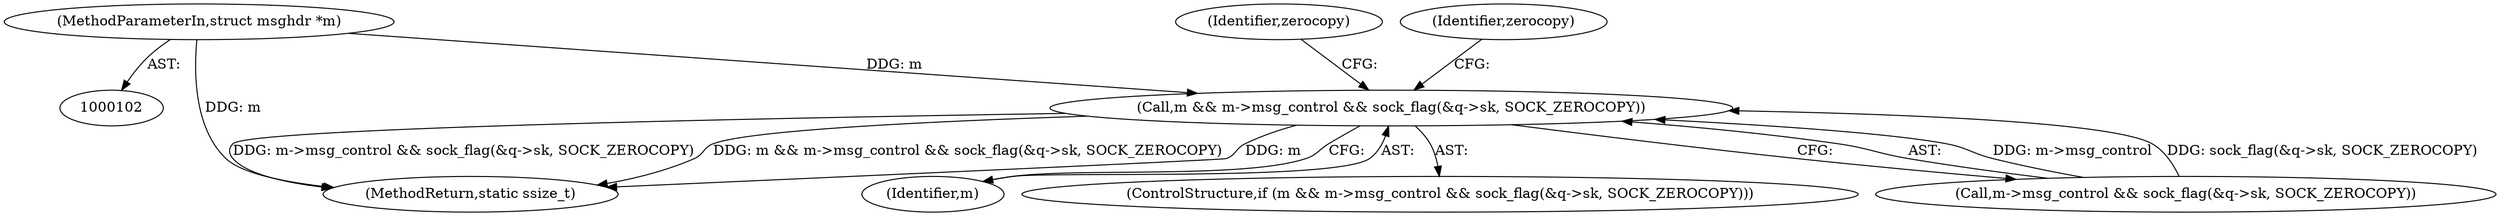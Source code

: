 digraph "0_linux_b92946e2919134ebe2a4083e4302236295ea2a73@pointer" {
"1000104" [label="(MethodParameterIn,struct msghdr *m)"];
"1000224" [label="(Call,m && m->msg_control && sock_flag(&q->sk, SOCK_ZEROCOPY))"];
"1000383" [label="(MethodReturn,static ssize_t)"];
"1000224" [label="(Call,m && m->msg_control && sock_flag(&q->sk, SOCK_ZEROCOPY))"];
"1000104" [label="(MethodParameterIn,struct msghdr *m)"];
"1000237" [label="(Identifier,zerocopy)"];
"1000225" [label="(Identifier,m)"];
"1000223" [label="(ControlStructure,if (m && m->msg_control && sock_flag(&q->sk, SOCK_ZEROCOPY)))"];
"1000240" [label="(Identifier,zerocopy)"];
"1000226" [label="(Call,m->msg_control && sock_flag(&q->sk, SOCK_ZEROCOPY))"];
"1000104" -> "1000102"  [label="AST: "];
"1000104" -> "1000383"  [label="DDG: m"];
"1000104" -> "1000224"  [label="DDG: m"];
"1000224" -> "1000223"  [label="AST: "];
"1000224" -> "1000225"  [label="CFG: "];
"1000224" -> "1000226"  [label="CFG: "];
"1000225" -> "1000224"  [label="AST: "];
"1000226" -> "1000224"  [label="AST: "];
"1000237" -> "1000224"  [label="CFG: "];
"1000240" -> "1000224"  [label="CFG: "];
"1000224" -> "1000383"  [label="DDG: m"];
"1000224" -> "1000383"  [label="DDG: m->msg_control && sock_flag(&q->sk, SOCK_ZEROCOPY)"];
"1000224" -> "1000383"  [label="DDG: m && m->msg_control && sock_flag(&q->sk, SOCK_ZEROCOPY)"];
"1000226" -> "1000224"  [label="DDG: m->msg_control"];
"1000226" -> "1000224"  [label="DDG: sock_flag(&q->sk, SOCK_ZEROCOPY)"];
}
